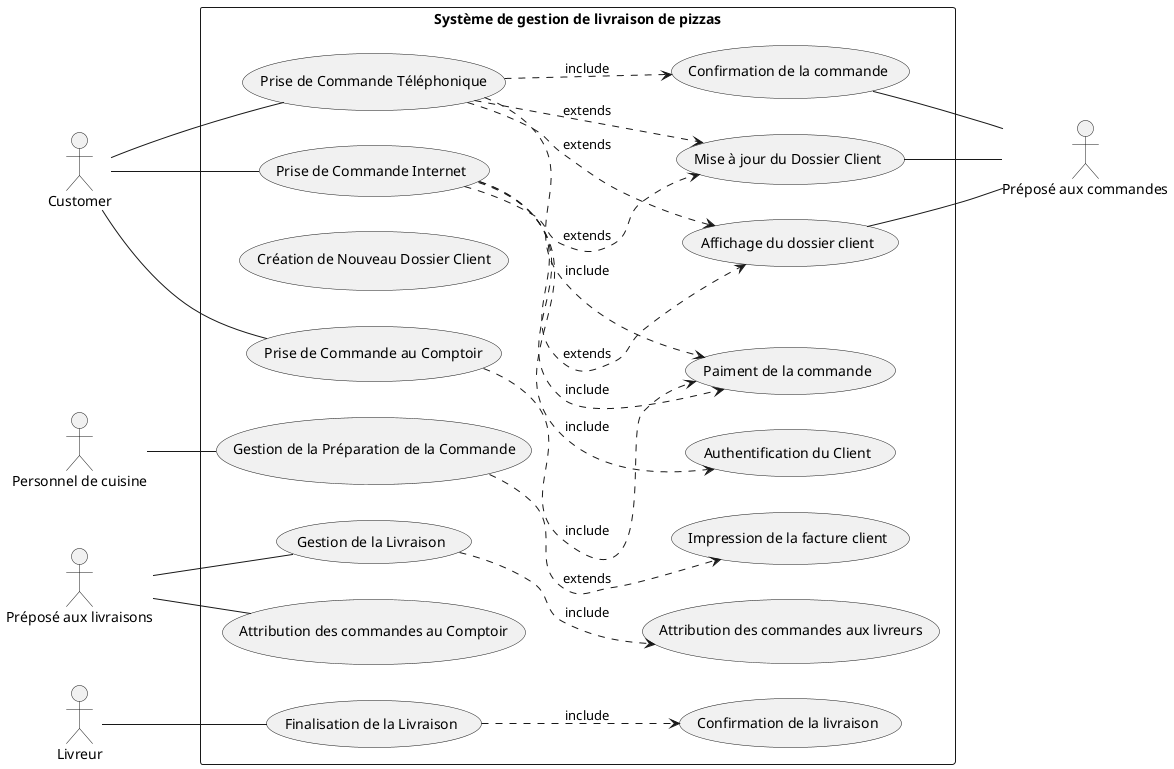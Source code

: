 @startuml

left to right direction
skinparam packageStyle rectangle

actor Client as "Customer"
actor "Préposé aux commandes"  as OrderClerk
actor "Personnel de cuisine" as KitchenStaff
actor "Préposé aux livraisons" as DeliveryHandler
actor Livreur as DeliveryDriver

rectangle "Système de gestion de livraison de pizzas" {

    usecase "Prise de Commande Téléphonique" as UC1
    usecase "Prise de Commande Internet" as UC2
    usecase "Création de Nouveau Dossier Client" as UC3
    usecase "Prise de Commande au Comptoir" as UC4
    usecase "Gestion de la Préparation de la Commande" as UC5
    usecase "Gestion de la Livraison" as UC6
    usecase "Finalisation de la Livraison" as UC7
    usecase "Attribution des commandes au Comptoir" as UC8
    usecase "Authentification du Client" as UC9
    usecase "Paiment de la commande" as UC10
    usecase "Mise à jour du Dossier Client" as UC11
    usecase "Confirmation de la commande" as UC12
    usecase "Affichage du dossier client" as UC13
    usecase "Impression de la facture client" as UC14
    usecase "Confirmation de la livraison" as UC15
    usecase "Attribution des commandes aux livreurs" as UC16

   Client -- UC1
   Client -- UC2
   Client -- UC4

   (UC2) ..> (UC9) : include
   (UC1) ..> (UC10) : include
   (UC2) ..> (UC10) : include
   (UC4) ..> (UC10) : include
   (UC1) ..> (UC11) : extends
   (UC2) ..> (UC11) : extends
   (UC5) ..> (UC14) : extends
   (UC1) ..> (UC13) : extends
   (UC2) ..> (UC13) : extends
   (UC1) ..> (UC12) : include
   (UC7) ..> (UC15) : include
   (UC6) ..> (UC16) : include

   (UC13) -- OrderClerk
   (UC11) -- OrderClerk
   (UC12) -- OrderClerk

   KitchenStaff -- UC5
   DeliveryDriver -- UC7

   DeliveryHandler -- (UC6)
   DeliveryHandler -- (UC8)
   }
@enduml
